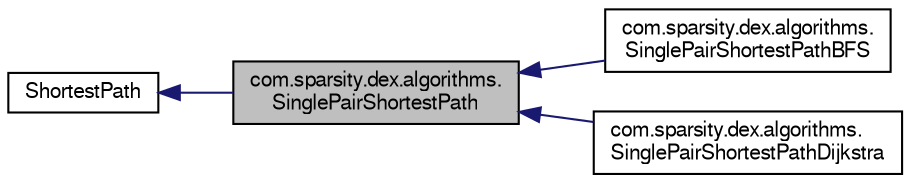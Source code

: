 digraph "com.sparsity.dex.algorithms.SinglePairShortestPath"
{
  edge [fontname="FreeSans",fontsize="10",labelfontname="FreeSans",labelfontsize="10"];
  node [fontname="FreeSans",fontsize="10",shape=record];
  rankdir="LR";
  Node1 [label="com.sparsity.dex.algorithms.\lSinglePairShortestPath",height=0.2,width=0.4,color="black", fillcolor="grey75", style="filled" fontcolor="black"];
  Node2 -> Node1 [dir="back",color="midnightblue",fontsize="10",style="solid",fontname="FreeSans"];
  Node2 [label="ShortestPath",height=0.2,width=0.4,color="black", fillcolor="white", style="filled",URL="$classcom_1_1sparsity_1_1dex_1_1algorithms_1_1ShortestPath.html",tooltip="ShortestPath class."];
  Node1 -> Node3 [dir="back",color="midnightblue",fontsize="10",style="solid",fontname="FreeSans"];
  Node3 [label="com.sparsity.dex.algorithms.\lSinglePairShortestPathBFS",height=0.2,width=0.4,color="black", fillcolor="white", style="filled",URL="$classcom_1_1sparsity_1_1dex_1_1algorithms_1_1SinglePairShortestPathBFS.html",tooltip="SinglePairShortestPathBFS class."];
  Node1 -> Node4 [dir="back",color="midnightblue",fontsize="10",style="solid",fontname="FreeSans"];
  Node4 [label="com.sparsity.dex.algorithms.\lSinglePairShortestPathDijkstra",height=0.2,width=0.4,color="black", fillcolor="white", style="filled",URL="$classcom_1_1sparsity_1_1dex_1_1algorithms_1_1SinglePairShortestPathDijkstra.html",tooltip="SinglePairShortestPathDijkstra class."];
}
